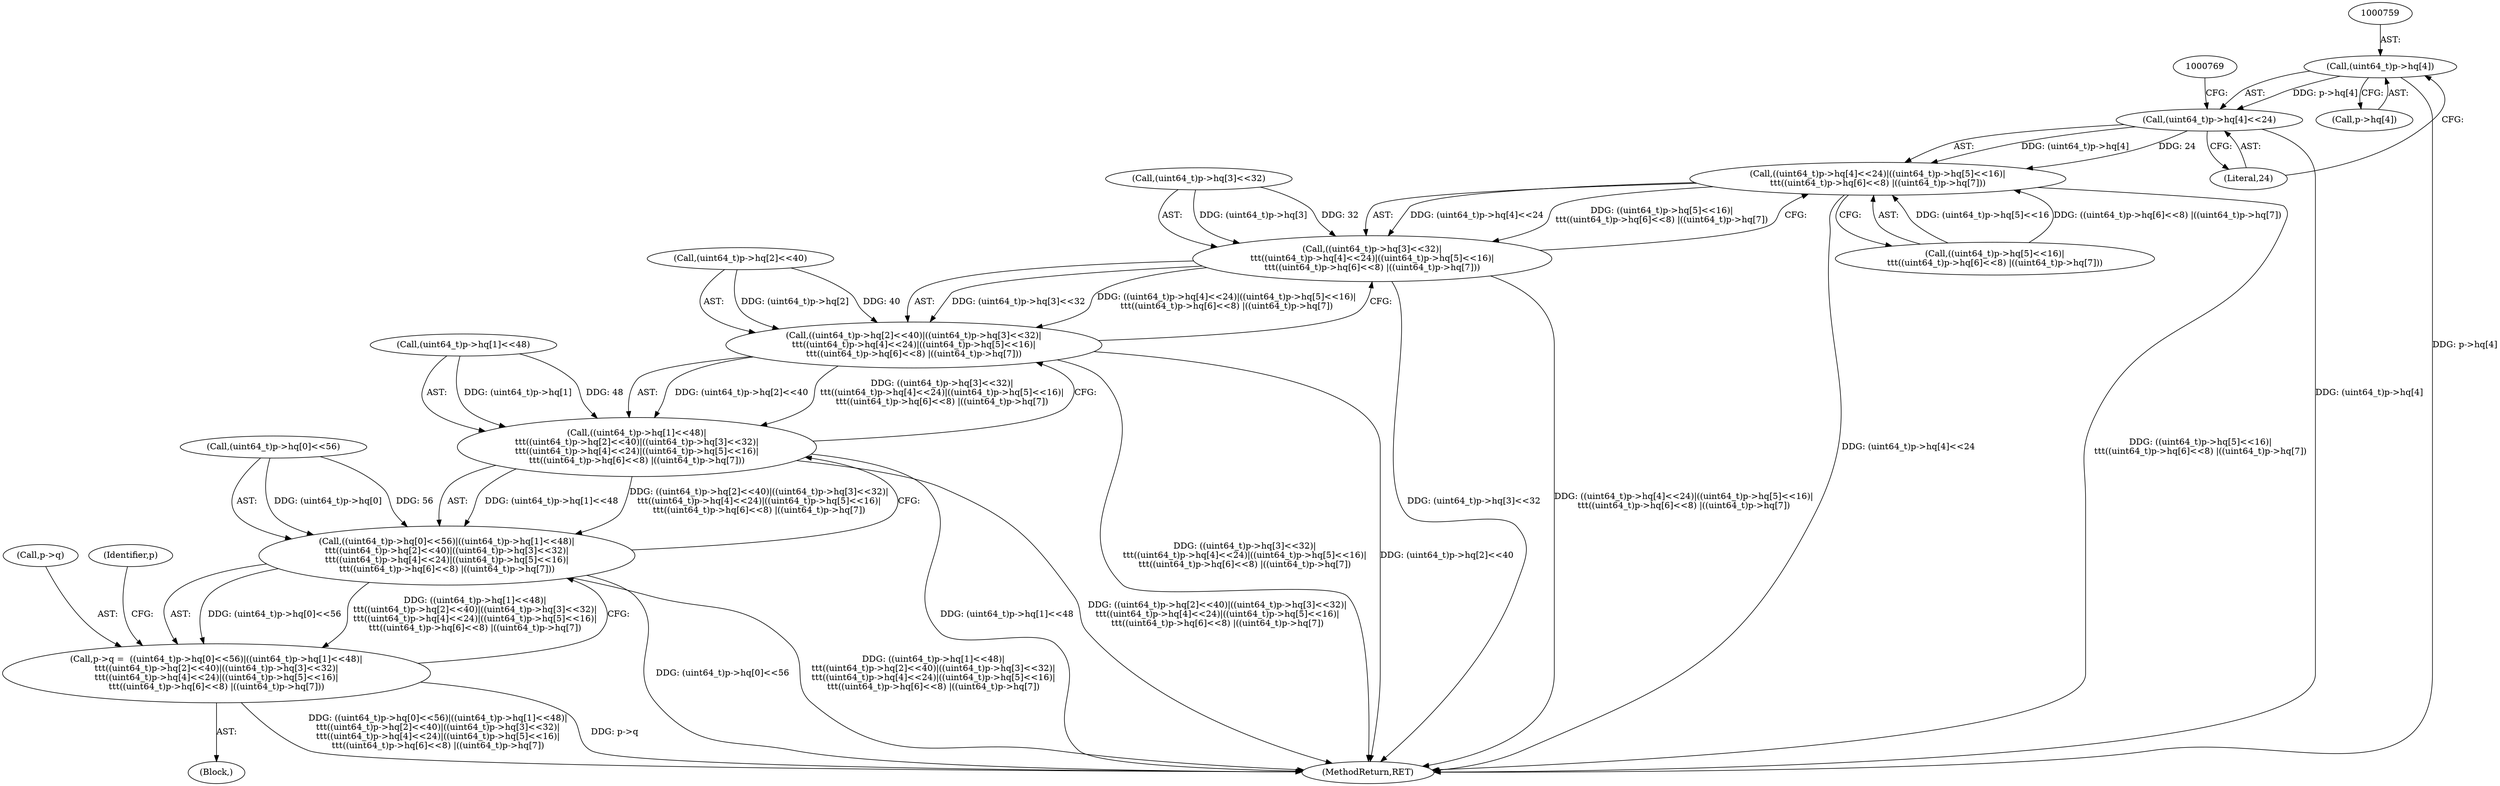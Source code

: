 digraph "0_file_4a284c89d6ef11aca34da65da7d673050a5ea320_2@pointer" {
"1000758" [label="(Call,(uint64_t)p->hq[4])"];
"1000757" [label="(Call,(uint64_t)p->hq[4]<<24)"];
"1000756" [label="(Call,((uint64_t)p->hq[4]<<24)|((uint64_t)p->hq[5]<<16)|\n\t\t\t((uint64_t)p->hq[6]<<8) |((uint64_t)p->hq[7]))"];
"1000746" [label="(Call,((uint64_t)p->hq[3]<<32)|\n\t\t\t((uint64_t)p->hq[4]<<24)|((uint64_t)p->hq[5]<<16)|\n\t\t\t((uint64_t)p->hq[6]<<8) |((uint64_t)p->hq[7]))"];
"1000736" [label="(Call,((uint64_t)p->hq[2]<<40)|((uint64_t)p->hq[3]<<32)|\n\t\t\t((uint64_t)p->hq[4]<<24)|((uint64_t)p->hq[5]<<16)|\n\t\t\t((uint64_t)p->hq[6]<<8) |((uint64_t)p->hq[7]))"];
"1000726" [label="(Call,((uint64_t)p->hq[1]<<48)|\n\t\t\t((uint64_t)p->hq[2]<<40)|((uint64_t)p->hq[3]<<32)|\n\t\t\t((uint64_t)p->hq[4]<<24)|((uint64_t)p->hq[5]<<16)|\n\t\t\t((uint64_t)p->hq[6]<<8) |((uint64_t)p->hq[7]))"];
"1000716" [label="(Call,((uint64_t)p->hq[0]<<56)|((uint64_t)p->hq[1]<<48)|\n\t\t\t((uint64_t)p->hq[2]<<40)|((uint64_t)p->hq[3]<<32)|\n\t\t\t((uint64_t)p->hq[4]<<24)|((uint64_t)p->hq[5]<<16)|\n\t\t\t((uint64_t)p->hq[6]<<8) |((uint64_t)p->hq[7]))"];
"1000712" [label="(Call,p->q =  ((uint64_t)p->hq[0]<<56)|((uint64_t)p->hq[1]<<48)|\n\t\t\t((uint64_t)p->hq[2]<<40)|((uint64_t)p->hq[3]<<32)|\n\t\t\t((uint64_t)p->hq[4]<<24)|((uint64_t)p->hq[5]<<16)|\n\t\t\t((uint64_t)p->hq[6]<<8) |((uint64_t)p->hq[7]))"];
"1000712" [label="(Call,p->q =  ((uint64_t)p->hq[0]<<56)|((uint64_t)p->hq[1]<<48)|\n\t\t\t((uint64_t)p->hq[2]<<40)|((uint64_t)p->hq[3]<<32)|\n\t\t\t((uint64_t)p->hq[4]<<24)|((uint64_t)p->hq[5]<<16)|\n\t\t\t((uint64_t)p->hq[6]<<8) |((uint64_t)p->hq[7]))"];
"1000736" [label="(Call,((uint64_t)p->hq[2]<<40)|((uint64_t)p->hq[3]<<32)|\n\t\t\t((uint64_t)p->hq[4]<<24)|((uint64_t)p->hq[5]<<16)|\n\t\t\t((uint64_t)p->hq[6]<<8) |((uint64_t)p->hq[7]))"];
"1000746" [label="(Call,((uint64_t)p->hq[3]<<32)|\n\t\t\t((uint64_t)p->hq[4]<<24)|((uint64_t)p->hq[5]<<16)|\n\t\t\t((uint64_t)p->hq[6]<<8) |((uint64_t)p->hq[7]))"];
"1000756" [label="(Call,((uint64_t)p->hq[4]<<24)|((uint64_t)p->hq[5]<<16)|\n\t\t\t((uint64_t)p->hq[6]<<8) |((uint64_t)p->hq[7]))"];
"1000726" [label="(Call,((uint64_t)p->hq[1]<<48)|\n\t\t\t((uint64_t)p->hq[2]<<40)|((uint64_t)p->hq[3]<<32)|\n\t\t\t((uint64_t)p->hq[4]<<24)|((uint64_t)p->hq[5]<<16)|\n\t\t\t((uint64_t)p->hq[6]<<8) |((uint64_t)p->hq[7]))"];
"1000757" [label="(Call,(uint64_t)p->hq[4]<<24)"];
"1000717" [label="(Call,(uint64_t)p->hq[0]<<56)"];
"1000716" [label="(Call,((uint64_t)p->hq[0]<<56)|((uint64_t)p->hq[1]<<48)|\n\t\t\t((uint64_t)p->hq[2]<<40)|((uint64_t)p->hq[3]<<32)|\n\t\t\t((uint64_t)p->hq[4]<<24)|((uint64_t)p->hq[5]<<16)|\n\t\t\t((uint64_t)p->hq[6]<<8) |((uint64_t)p->hq[7]))"];
"1000713" [label="(Call,p->q)"];
"1000765" [label="(Literal,24)"];
"1000122" [label="(Block,)"];
"1000737" [label="(Call,(uint64_t)p->hq[2]<<40)"];
"1000758" [label="(Call,(uint64_t)p->hq[4])"];
"1000766" [label="(Call,((uint64_t)p->hq[5]<<16)|\n\t\t\t((uint64_t)p->hq[6]<<8) |((uint64_t)p->hq[7]))"];
"1000794" [label="(Identifier,p)"];
"1000760" [label="(Call,p->hq[4])"];
"1000902" [label="(MethodReturn,RET)"];
"1000727" [label="(Call,(uint64_t)p->hq[1]<<48)"];
"1000747" [label="(Call,(uint64_t)p->hq[3]<<32)"];
"1000758" -> "1000757"  [label="AST: "];
"1000758" -> "1000760"  [label="CFG: "];
"1000759" -> "1000758"  [label="AST: "];
"1000760" -> "1000758"  [label="AST: "];
"1000765" -> "1000758"  [label="CFG: "];
"1000758" -> "1000902"  [label="DDG: p->hq[4]"];
"1000758" -> "1000757"  [label="DDG: p->hq[4]"];
"1000757" -> "1000756"  [label="AST: "];
"1000757" -> "1000765"  [label="CFG: "];
"1000765" -> "1000757"  [label="AST: "];
"1000769" -> "1000757"  [label="CFG: "];
"1000757" -> "1000902"  [label="DDG: (uint64_t)p->hq[4]"];
"1000757" -> "1000756"  [label="DDG: (uint64_t)p->hq[4]"];
"1000757" -> "1000756"  [label="DDG: 24"];
"1000756" -> "1000746"  [label="AST: "];
"1000756" -> "1000766"  [label="CFG: "];
"1000766" -> "1000756"  [label="AST: "];
"1000746" -> "1000756"  [label="CFG: "];
"1000756" -> "1000902"  [label="DDG: (uint64_t)p->hq[4]<<24"];
"1000756" -> "1000902"  [label="DDG: ((uint64_t)p->hq[5]<<16)|\n\t\t\t((uint64_t)p->hq[6]<<8) |((uint64_t)p->hq[7])"];
"1000756" -> "1000746"  [label="DDG: (uint64_t)p->hq[4]<<24"];
"1000756" -> "1000746"  [label="DDG: ((uint64_t)p->hq[5]<<16)|\n\t\t\t((uint64_t)p->hq[6]<<8) |((uint64_t)p->hq[7])"];
"1000766" -> "1000756"  [label="DDG: (uint64_t)p->hq[5]<<16"];
"1000766" -> "1000756"  [label="DDG: ((uint64_t)p->hq[6]<<8) |((uint64_t)p->hq[7])"];
"1000746" -> "1000736"  [label="AST: "];
"1000747" -> "1000746"  [label="AST: "];
"1000736" -> "1000746"  [label="CFG: "];
"1000746" -> "1000902"  [label="DDG: (uint64_t)p->hq[3]<<32"];
"1000746" -> "1000902"  [label="DDG: ((uint64_t)p->hq[4]<<24)|((uint64_t)p->hq[5]<<16)|\n\t\t\t((uint64_t)p->hq[6]<<8) |((uint64_t)p->hq[7])"];
"1000746" -> "1000736"  [label="DDG: (uint64_t)p->hq[3]<<32"];
"1000746" -> "1000736"  [label="DDG: ((uint64_t)p->hq[4]<<24)|((uint64_t)p->hq[5]<<16)|\n\t\t\t((uint64_t)p->hq[6]<<8) |((uint64_t)p->hq[7])"];
"1000747" -> "1000746"  [label="DDG: (uint64_t)p->hq[3]"];
"1000747" -> "1000746"  [label="DDG: 32"];
"1000736" -> "1000726"  [label="AST: "];
"1000737" -> "1000736"  [label="AST: "];
"1000726" -> "1000736"  [label="CFG: "];
"1000736" -> "1000902"  [label="DDG: ((uint64_t)p->hq[3]<<32)|\n\t\t\t((uint64_t)p->hq[4]<<24)|((uint64_t)p->hq[5]<<16)|\n\t\t\t((uint64_t)p->hq[6]<<8) |((uint64_t)p->hq[7])"];
"1000736" -> "1000902"  [label="DDG: (uint64_t)p->hq[2]<<40"];
"1000736" -> "1000726"  [label="DDG: (uint64_t)p->hq[2]<<40"];
"1000736" -> "1000726"  [label="DDG: ((uint64_t)p->hq[3]<<32)|\n\t\t\t((uint64_t)p->hq[4]<<24)|((uint64_t)p->hq[5]<<16)|\n\t\t\t((uint64_t)p->hq[6]<<8) |((uint64_t)p->hq[7])"];
"1000737" -> "1000736"  [label="DDG: (uint64_t)p->hq[2]"];
"1000737" -> "1000736"  [label="DDG: 40"];
"1000726" -> "1000716"  [label="AST: "];
"1000727" -> "1000726"  [label="AST: "];
"1000716" -> "1000726"  [label="CFG: "];
"1000726" -> "1000902"  [label="DDG: (uint64_t)p->hq[1]<<48"];
"1000726" -> "1000902"  [label="DDG: ((uint64_t)p->hq[2]<<40)|((uint64_t)p->hq[3]<<32)|\n\t\t\t((uint64_t)p->hq[4]<<24)|((uint64_t)p->hq[5]<<16)|\n\t\t\t((uint64_t)p->hq[6]<<8) |((uint64_t)p->hq[7])"];
"1000726" -> "1000716"  [label="DDG: (uint64_t)p->hq[1]<<48"];
"1000726" -> "1000716"  [label="DDG: ((uint64_t)p->hq[2]<<40)|((uint64_t)p->hq[3]<<32)|\n\t\t\t((uint64_t)p->hq[4]<<24)|((uint64_t)p->hq[5]<<16)|\n\t\t\t((uint64_t)p->hq[6]<<8) |((uint64_t)p->hq[7])"];
"1000727" -> "1000726"  [label="DDG: (uint64_t)p->hq[1]"];
"1000727" -> "1000726"  [label="DDG: 48"];
"1000716" -> "1000712"  [label="AST: "];
"1000717" -> "1000716"  [label="AST: "];
"1000712" -> "1000716"  [label="CFG: "];
"1000716" -> "1000902"  [label="DDG: (uint64_t)p->hq[0]<<56"];
"1000716" -> "1000902"  [label="DDG: ((uint64_t)p->hq[1]<<48)|\n\t\t\t((uint64_t)p->hq[2]<<40)|((uint64_t)p->hq[3]<<32)|\n\t\t\t((uint64_t)p->hq[4]<<24)|((uint64_t)p->hq[5]<<16)|\n\t\t\t((uint64_t)p->hq[6]<<8) |((uint64_t)p->hq[7])"];
"1000716" -> "1000712"  [label="DDG: (uint64_t)p->hq[0]<<56"];
"1000716" -> "1000712"  [label="DDG: ((uint64_t)p->hq[1]<<48)|\n\t\t\t((uint64_t)p->hq[2]<<40)|((uint64_t)p->hq[3]<<32)|\n\t\t\t((uint64_t)p->hq[4]<<24)|((uint64_t)p->hq[5]<<16)|\n\t\t\t((uint64_t)p->hq[6]<<8) |((uint64_t)p->hq[7])"];
"1000717" -> "1000716"  [label="DDG: (uint64_t)p->hq[0]"];
"1000717" -> "1000716"  [label="DDG: 56"];
"1000712" -> "1000122"  [label="AST: "];
"1000713" -> "1000712"  [label="AST: "];
"1000794" -> "1000712"  [label="CFG: "];
"1000712" -> "1000902"  [label="DDG: ((uint64_t)p->hq[0]<<56)|((uint64_t)p->hq[1]<<48)|\n\t\t\t((uint64_t)p->hq[2]<<40)|((uint64_t)p->hq[3]<<32)|\n\t\t\t((uint64_t)p->hq[4]<<24)|((uint64_t)p->hq[5]<<16)|\n\t\t\t((uint64_t)p->hq[6]<<8) |((uint64_t)p->hq[7])"];
"1000712" -> "1000902"  [label="DDG: p->q"];
}
